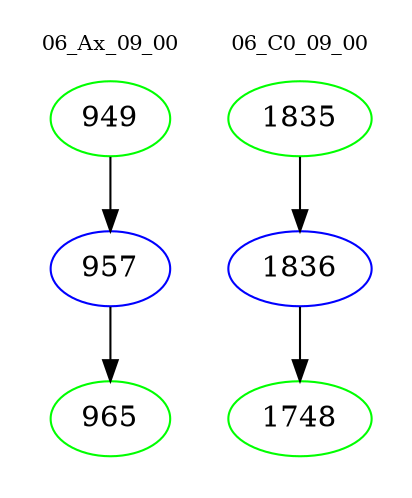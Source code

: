 digraph{
subgraph cluster_0 {
color = white
label = "06_Ax_09_00";
fontsize=10;
T0_949 [label="949", color="green"]
T0_949 -> T0_957 [color="black"]
T0_957 [label="957", color="blue"]
T0_957 -> T0_965 [color="black"]
T0_965 [label="965", color="green"]
}
subgraph cluster_1 {
color = white
label = "06_C0_09_00";
fontsize=10;
T1_1835 [label="1835", color="green"]
T1_1835 -> T1_1836 [color="black"]
T1_1836 [label="1836", color="blue"]
T1_1836 -> T1_1748 [color="black"]
T1_1748 [label="1748", color="green"]
}
}

